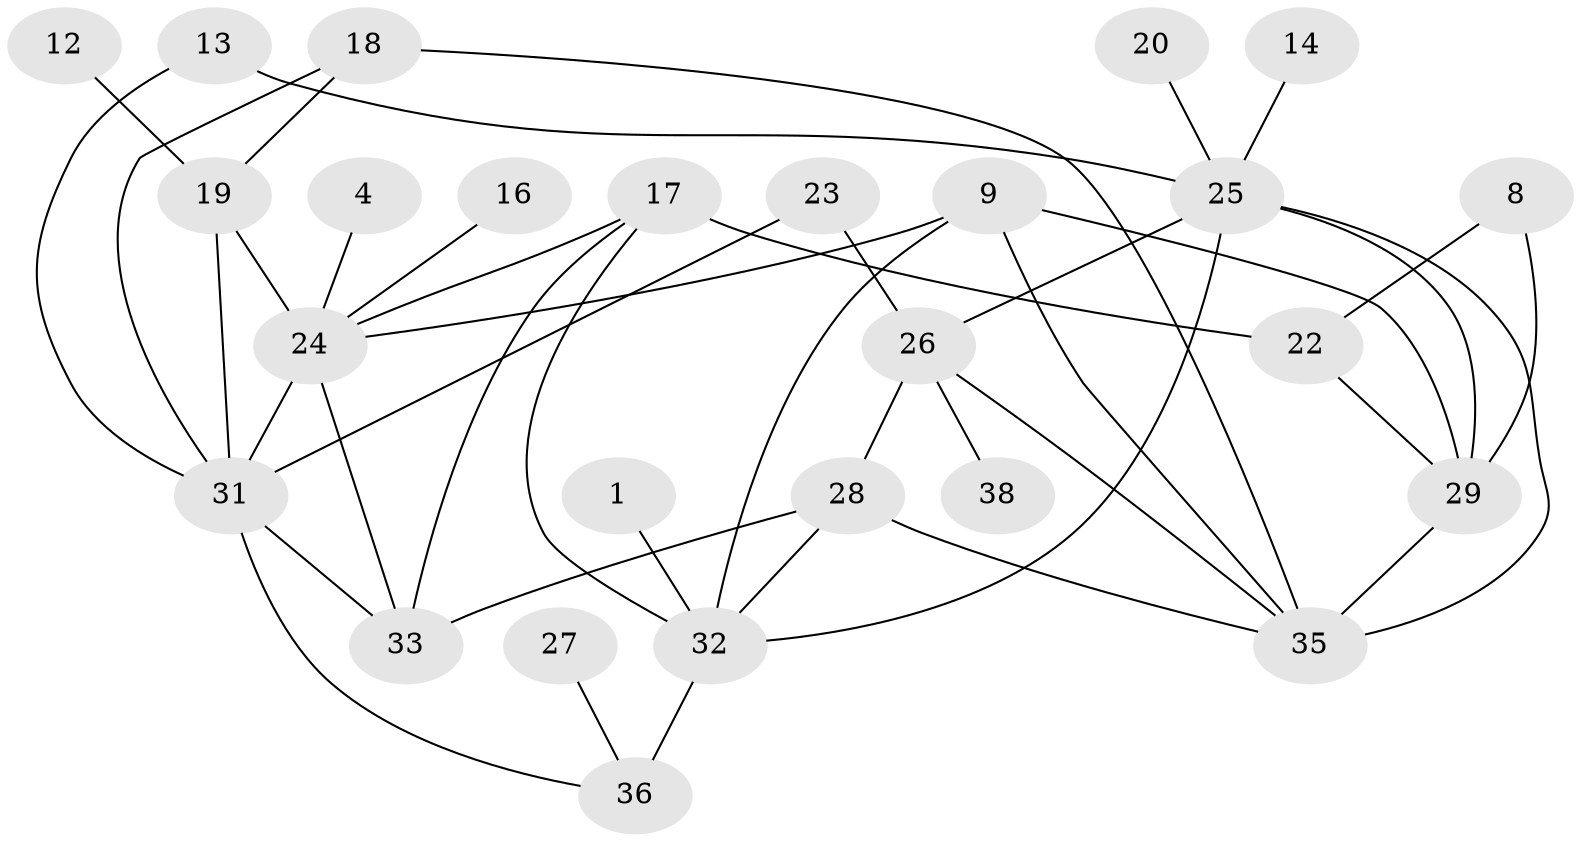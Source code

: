 // original degree distribution, {1: 0.25, 0: 0.11842105263157894, 3: 0.17105263157894737, 5: 0.05263157894736842, 2: 0.27631578947368424, 4: 0.10526315789473684, 7: 0.02631578947368421}
// Generated by graph-tools (version 1.1) at 2025/25/03/09/25 03:25:22]
// undirected, 26 vertices, 43 edges
graph export_dot {
graph [start="1"]
  node [color=gray90,style=filled];
  1;
  4;
  8;
  9;
  12;
  13;
  14;
  16;
  17;
  18;
  19;
  20;
  22;
  23;
  24;
  25;
  26;
  27;
  28;
  29;
  31;
  32;
  33;
  35;
  36;
  38;
  1 -- 32 [weight=1.0];
  4 -- 24 [weight=1.0];
  8 -- 22 [weight=1.0];
  8 -- 29 [weight=1.0];
  9 -- 24 [weight=1.0];
  9 -- 29 [weight=1.0];
  9 -- 32 [weight=1.0];
  9 -- 35 [weight=1.0];
  12 -- 19 [weight=1.0];
  13 -- 25 [weight=1.0];
  13 -- 31 [weight=1.0];
  14 -- 25 [weight=1.0];
  16 -- 24 [weight=1.0];
  17 -- 22 [weight=1.0];
  17 -- 24 [weight=1.0];
  17 -- 32 [weight=1.0];
  17 -- 33 [weight=1.0];
  18 -- 19 [weight=1.0];
  18 -- 31 [weight=1.0];
  18 -- 35 [weight=1.0];
  19 -- 24 [weight=1.0];
  19 -- 31 [weight=1.0];
  20 -- 25 [weight=1.0];
  22 -- 29 [weight=1.0];
  23 -- 26 [weight=1.0];
  23 -- 31 [weight=1.0];
  24 -- 31 [weight=1.0];
  24 -- 33 [weight=1.0];
  25 -- 26 [weight=1.0];
  25 -- 29 [weight=1.0];
  25 -- 32 [weight=1.0];
  25 -- 35 [weight=1.0];
  26 -- 28 [weight=1.0];
  26 -- 35 [weight=1.0];
  26 -- 38 [weight=1.0];
  27 -- 36 [weight=1.0];
  28 -- 32 [weight=1.0];
  28 -- 33 [weight=1.0];
  28 -- 35 [weight=1.0];
  29 -- 35 [weight=1.0];
  31 -- 33 [weight=1.0];
  31 -- 36 [weight=1.0];
  32 -- 36 [weight=2.0];
}
